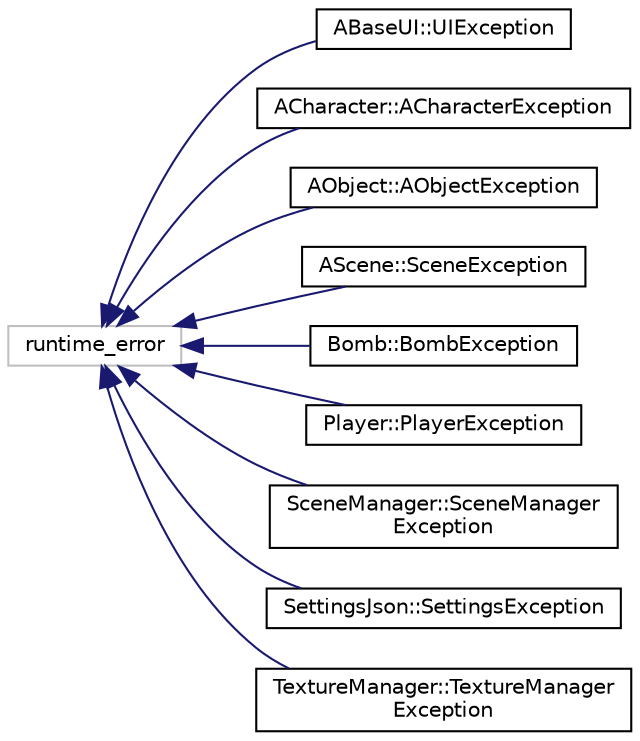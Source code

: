 digraph "Graphical Class Hierarchy"
{
 // LATEX_PDF_SIZE
  edge [fontname="Helvetica",fontsize="10",labelfontname="Helvetica",labelfontsize="10"];
  node [fontname="Helvetica",fontsize="10",shape=record];
  rankdir="LR";
  Node8 [label="runtime_error",height=0.2,width=0.4,color="grey75", fillcolor="white", style="filled",tooltip=" "];
  Node8 -> Node0 [dir="back",color="midnightblue",fontsize="10",style="solid",fontname="Helvetica"];
  Node0 [label="ABaseUI::UIException",height=0.2,width=0.4,color="black", fillcolor="white", style="filled",URL="$class_a_base_u_i_1_1_u_i_exception.html",tooltip=" "];
  Node8 -> Node10 [dir="back",color="midnightblue",fontsize="10",style="solid",fontname="Helvetica"];
  Node10 [label="ACharacter::ACharacterException",height=0.2,width=0.4,color="black", fillcolor="white", style="filled",URL="$class_a_character_1_1_a_character_exception.html",tooltip=" "];
  Node8 -> Node11 [dir="back",color="midnightblue",fontsize="10",style="solid",fontname="Helvetica"];
  Node11 [label="AObject::AObjectException",height=0.2,width=0.4,color="black", fillcolor="white", style="filled",URL="$class_a_object_1_1_a_object_exception.html",tooltip=" "];
  Node8 -> Node12 [dir="back",color="midnightblue",fontsize="10",style="solid",fontname="Helvetica"];
  Node12 [label="AScene::SceneException",height=0.2,width=0.4,color="black", fillcolor="white", style="filled",URL="$class_a_scene_1_1_scene_exception.html",tooltip=" "];
  Node8 -> Node13 [dir="back",color="midnightblue",fontsize="10",style="solid",fontname="Helvetica"];
  Node13 [label="Bomb::BombException",height=0.2,width=0.4,color="black", fillcolor="white", style="filled",URL="$class_bomb_1_1_bomb_exception.html",tooltip=" "];
  Node8 -> Node14 [dir="back",color="midnightblue",fontsize="10",style="solid",fontname="Helvetica"];
  Node14 [label="Player::PlayerException",height=0.2,width=0.4,color="black", fillcolor="white", style="filled",URL="$class_player_1_1_player_exception.html",tooltip=" "];
  Node8 -> Node15 [dir="back",color="midnightblue",fontsize="10",style="solid",fontname="Helvetica"];
  Node15 [label="SceneManager::SceneManager\lException",height=0.2,width=0.4,color="black", fillcolor="white", style="filled",URL="$class_scene_manager_1_1_scene_manager_exception.html",tooltip=" "];
  Node8 -> Node16 [dir="back",color="midnightblue",fontsize="10",style="solid",fontname="Helvetica"];
  Node16 [label="SettingsJson::SettingsException",height=0.2,width=0.4,color="black", fillcolor="white", style="filled",URL="$class_settings_json_1_1_settings_exception.html",tooltip=" "];
  Node8 -> Node17 [dir="back",color="midnightblue",fontsize="10",style="solid",fontname="Helvetica"];
  Node17 [label="TextureManager::TextureManager\lException",height=0.2,width=0.4,color="black", fillcolor="white", style="filled",URL="$class_texture_manager_1_1_texture_manager_exception.html",tooltip=" "];
}
